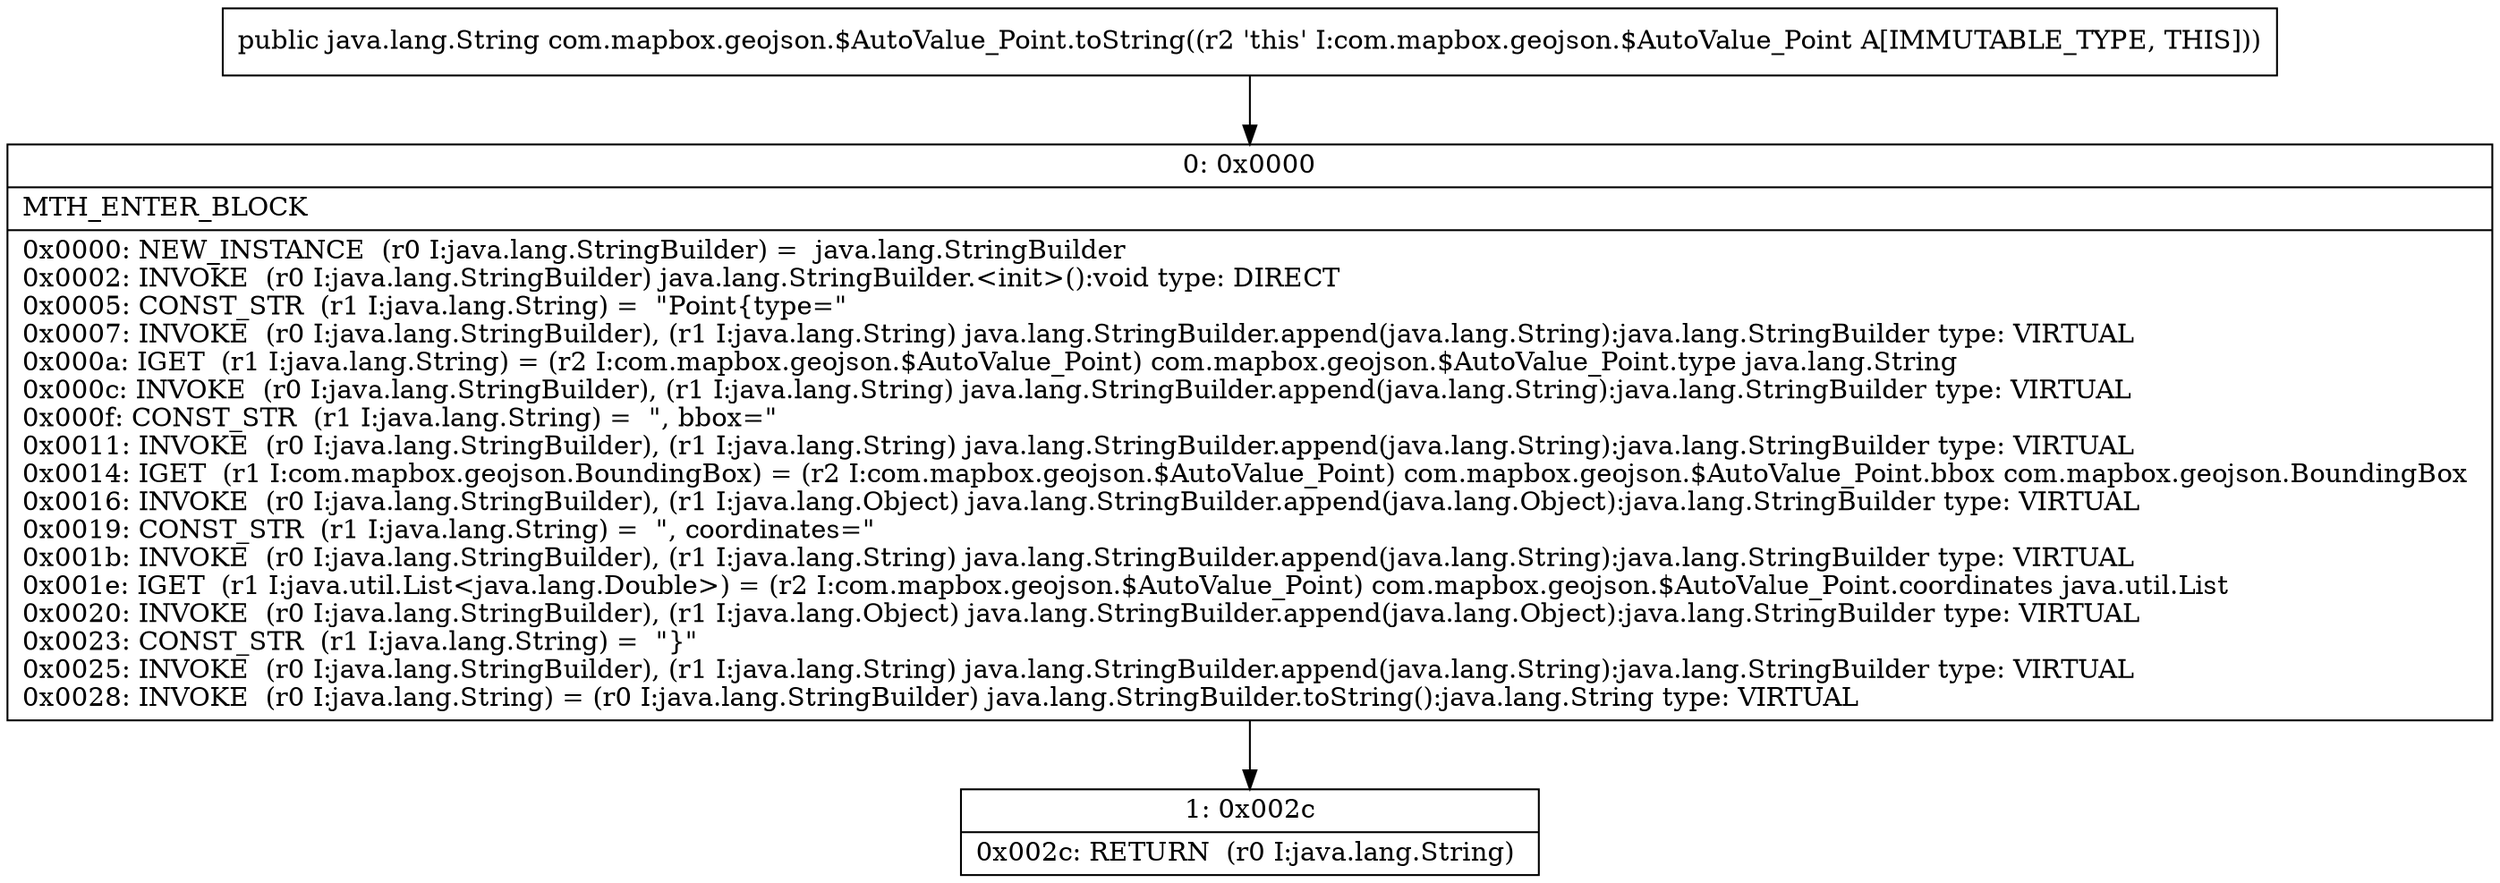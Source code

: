 digraph "CFG forcom.mapbox.geojson.$AutoValue_Point.toString()Ljava\/lang\/String;" {
Node_0 [shape=record,label="{0\:\ 0x0000|MTH_ENTER_BLOCK\l|0x0000: NEW_INSTANCE  (r0 I:java.lang.StringBuilder) =  java.lang.StringBuilder \l0x0002: INVOKE  (r0 I:java.lang.StringBuilder) java.lang.StringBuilder.\<init\>():void type: DIRECT \l0x0005: CONST_STR  (r1 I:java.lang.String) =  \"Point\{type=\" \l0x0007: INVOKE  (r0 I:java.lang.StringBuilder), (r1 I:java.lang.String) java.lang.StringBuilder.append(java.lang.String):java.lang.StringBuilder type: VIRTUAL \l0x000a: IGET  (r1 I:java.lang.String) = (r2 I:com.mapbox.geojson.$AutoValue_Point) com.mapbox.geojson.$AutoValue_Point.type java.lang.String \l0x000c: INVOKE  (r0 I:java.lang.StringBuilder), (r1 I:java.lang.String) java.lang.StringBuilder.append(java.lang.String):java.lang.StringBuilder type: VIRTUAL \l0x000f: CONST_STR  (r1 I:java.lang.String) =  \", bbox=\" \l0x0011: INVOKE  (r0 I:java.lang.StringBuilder), (r1 I:java.lang.String) java.lang.StringBuilder.append(java.lang.String):java.lang.StringBuilder type: VIRTUAL \l0x0014: IGET  (r1 I:com.mapbox.geojson.BoundingBox) = (r2 I:com.mapbox.geojson.$AutoValue_Point) com.mapbox.geojson.$AutoValue_Point.bbox com.mapbox.geojson.BoundingBox \l0x0016: INVOKE  (r0 I:java.lang.StringBuilder), (r1 I:java.lang.Object) java.lang.StringBuilder.append(java.lang.Object):java.lang.StringBuilder type: VIRTUAL \l0x0019: CONST_STR  (r1 I:java.lang.String) =  \", coordinates=\" \l0x001b: INVOKE  (r0 I:java.lang.StringBuilder), (r1 I:java.lang.String) java.lang.StringBuilder.append(java.lang.String):java.lang.StringBuilder type: VIRTUAL \l0x001e: IGET  (r1 I:java.util.List\<java.lang.Double\>) = (r2 I:com.mapbox.geojson.$AutoValue_Point) com.mapbox.geojson.$AutoValue_Point.coordinates java.util.List \l0x0020: INVOKE  (r0 I:java.lang.StringBuilder), (r1 I:java.lang.Object) java.lang.StringBuilder.append(java.lang.Object):java.lang.StringBuilder type: VIRTUAL \l0x0023: CONST_STR  (r1 I:java.lang.String) =  \"\}\" \l0x0025: INVOKE  (r0 I:java.lang.StringBuilder), (r1 I:java.lang.String) java.lang.StringBuilder.append(java.lang.String):java.lang.StringBuilder type: VIRTUAL \l0x0028: INVOKE  (r0 I:java.lang.String) = (r0 I:java.lang.StringBuilder) java.lang.StringBuilder.toString():java.lang.String type: VIRTUAL \l}"];
Node_1 [shape=record,label="{1\:\ 0x002c|0x002c: RETURN  (r0 I:java.lang.String) \l}"];
MethodNode[shape=record,label="{public java.lang.String com.mapbox.geojson.$AutoValue_Point.toString((r2 'this' I:com.mapbox.geojson.$AutoValue_Point A[IMMUTABLE_TYPE, THIS])) }"];
MethodNode -> Node_0;
Node_0 -> Node_1;
}

